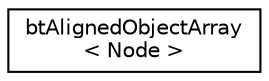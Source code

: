 digraph "Graphical Class Hierarchy"
{
  edge [fontname="Helvetica",fontsize="10",labelfontname="Helvetica",labelfontsize="10"];
  node [fontname="Helvetica",fontsize="10",shape=record];
  rankdir="LR";
  Node1 [label="btAlignedObjectArray\l\< Node \>",height=0.2,width=0.4,color="black", fillcolor="white", style="filled",URL="$classbt_aligned_object_array.html"];
}
